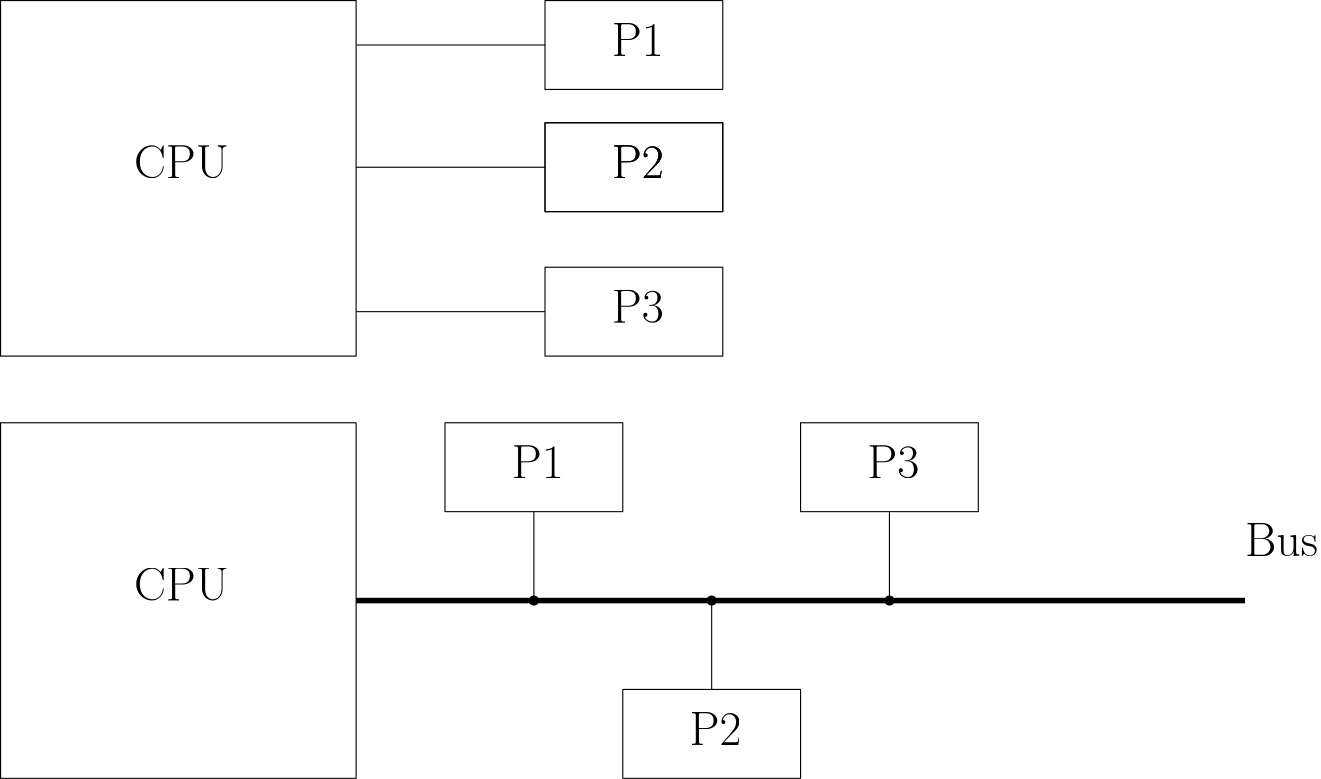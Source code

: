 <?xml version="1.0"?>
<!DOCTYPE ipe SYSTEM "ipe.dtd">
<ipe version="70107" creator="Ipe 7.1.8">
<info created="D:20150928094028" modified="D:20150928094028"/>
<ipestyle name="basic">
<symbol name="arrow/arc(spx)">
<path stroke="sym-stroke" fill="sym-stroke" pen="sym-pen">
0 0 m
-1 0.333 l
-1 -0.333 l
h
</path>
</symbol>
<symbol name="arrow/farc(spx)">
<path stroke="sym-stroke" fill="white" pen="sym-pen">
0 0 m
-1 0.333 l
-1 -0.333 l
h
</path>
</symbol>
<symbol name="arrow/ptarc(spx)">
<path stroke="sym-stroke" fill="sym-stroke" pen="sym-pen">
0 0 m
-1 0.333 l
-0.8 0 l
-1 -0.333 l
h
</path>
</symbol>
<symbol name="arrow/fptarc(spx)">
<path stroke="sym-stroke" fill="white" pen="sym-pen">
0 0 m
-1 0.333 l
-0.8 0 l
-1 -0.333 l
h
</path>
</symbol>
<symbol name="mark/circle(sx)" transformations="translations">
<path fill="sym-stroke">
0.6 0 0 0.6 0 0 e
0.4 0 0 0.4 0 0 e
</path>
</symbol>
<symbol name="mark/disk(sx)" transformations="translations">
<path fill="sym-stroke">
0.6 0 0 0.6 0 0 e
</path>
</symbol>
<symbol name="mark/fdisk(sfx)" transformations="translations">
<group>
<path fill="sym-fill">
0.5 0 0 0.5 0 0 e
</path>
<path fill="sym-stroke" fillrule="eofill">
0.6 0 0 0.6 0 0 e
0.4 0 0 0.4 0 0 e
</path>
</group>
</symbol>
<symbol name="mark/box(sx)" transformations="translations">
<path fill="sym-stroke" fillrule="eofill">
-0.6 -0.6 m
0.6 -0.6 l
0.6 0.6 l
-0.6 0.6 l
h
-0.4 -0.4 m
0.4 -0.4 l
0.4 0.4 l
-0.4 0.4 l
h
</path>
</symbol>
<symbol name="mark/square(sx)" transformations="translations">
<path fill="sym-stroke">
-0.6 -0.6 m
0.6 -0.6 l
0.6 0.6 l
-0.6 0.6 l
h
</path>
</symbol>
<symbol name="mark/fsquare(sfx)" transformations="translations">
<group>
<path fill="sym-fill">
-0.5 -0.5 m
0.5 -0.5 l
0.5 0.5 l
-0.5 0.5 l
h
</path>
<path fill="sym-stroke" fillrule="eofill">
-0.6 -0.6 m
0.6 -0.6 l
0.6 0.6 l
-0.6 0.6 l
h
-0.4 -0.4 m
0.4 -0.4 l
0.4 0.4 l
-0.4 0.4 l
h
</path>
</group>
</symbol>
<symbol name="mark/cross(sx)" transformations="translations">
<group>
<path fill="sym-stroke">
-0.43 -0.57 m
0.57 0.43 l
0.43 0.57 l
-0.57 -0.43 l
h
</path>
<path fill="sym-stroke">
-0.43 0.57 m
0.57 -0.43 l
0.43 -0.57 l
-0.57 0.43 l
h
</path>
</group>
</symbol>
<symbol name="arrow/fnormal(spx)">
<path stroke="sym-stroke" fill="white" pen="sym-pen">
0 0 m
-1 0.333 l
-1 -0.333 l
h
</path>
</symbol>
<symbol name="arrow/pointed(spx)">
<path stroke="sym-stroke" fill="sym-stroke" pen="sym-pen">
0 0 m
-1 0.333 l
-0.8 0 l
-1 -0.333 l
h
</path>
</symbol>
<symbol name="arrow/fpointed(spx)">
<path stroke="sym-stroke" fill="white" pen="sym-pen">
0 0 m
-1 0.333 l
-0.8 0 l
-1 -0.333 l
h
</path>
</symbol>
<symbol name="arrow/linear(spx)">
<path stroke="sym-stroke" pen="sym-pen">
-1 0.333 m
0 0 l
-1 -0.333 l
</path>
</symbol>
<symbol name="arrow/fdouble(spx)">
<path stroke="sym-stroke" fill="white" pen="sym-pen">
0 0 m
-1 0.333 l
-1 -0.333 l
h
-1 0 m
-2 0.333 l
-2 -0.333 l
h
</path>
</symbol>
<symbol name="arrow/double(spx)">
<path stroke="sym-stroke" fill="sym-stroke" pen="sym-pen">
0 0 m
-1 0.333 l
-1 -0.333 l
h
-1 0 m
-2 0.333 l
-2 -0.333 l
h
</path>
</symbol>
<pen name="heavier" value="0.8"/>
<pen name="fat" value="1.2"/>
<pen name="ultrafat" value="2"/>
<symbolsize name="large" value="5"/>
<symbolsize name="small" value="2"/>
<symbolsize name="tiny" value="1.1"/>
<arrowsize name="large" value="10"/>
<arrowsize name="small" value="5"/>
<arrowsize name="tiny" value="3"/>
<color name="red" value="1 0 0"/>
<color name="green" value="0 1 0"/>
<color name="blue" value="0 0 1"/>
<color name="yellow" value="1 1 0"/>
<color name="orange" value="1 0.647 0"/>
<color name="gold" value="1 0.843 0"/>
<color name="purple" value="0.627 0.125 0.941"/>
<color name="gray" value="0.745"/>
<color name="brown" value="0.647 0.165 0.165"/>
<color name="navy" value="0 0 0.502"/>
<color name="pink" value="1 0.753 0.796"/>
<color name="seagreen" value="0.18 0.545 0.341"/>
<color name="turquoise" value="0.251 0.878 0.816"/>
<color name="violet" value="0.933 0.51 0.933"/>
<color name="darkblue" value="0 0 0.545"/>
<color name="darkcyan" value="0 0.545 0.545"/>
<color name="darkgray" value="0.663"/>
<color name="darkgreen" value="0 0.392 0"/>
<color name="darkmagenta" value="0.545 0 0.545"/>
<color name="darkorange" value="1 0.549 0"/>
<color name="darkred" value="0.545 0 0"/>
<color name="lightblue" value="0.678 0.847 0.902"/>
<color name="lightcyan" value="0.878 1 1"/>
<color name="lightgray" value="0.827"/>
<color name="lightgreen" value="0.565 0.933 0.565"/>
<color name="lightyellow" value="1 1 0.878"/>
<dashstyle name="dashed" value="[4] 0"/>
<dashstyle name="dotted" value="[1 3] 0"/>
<dashstyle name="dash dotted" value="[4 2 1 2] 0"/>
<dashstyle name="dash dot dotted" value="[4 2 1 2 1 2] 0"/>
<textsize name="large" value="\large"/>
<textsize name="Large" value="\Large"/>
<textsize name="LARGE" value="\LARGE"/>
<textsize name="huge" value="\huge"/>
<textsize name="Huge" value="\Huge"/>
<textsize name="small" value="\small"/>
<textsize name="footnote" value="\footnotesize"/>
<textsize name="tiny" value="\tiny"/>
<textstyle name="center" begin="\begin{center}" end="\end{center}"/>
<textstyle name="itemize" begin="\begin{itemize}" end="\end{itemize}"/>
<textstyle name="item" begin="\begin{itemize}\item{}" end="\end{itemize}"/>
<gridsize name="4 pts" value="4"/>
<gridsize name="8 pts (~3 mm)" value="8"/>
<gridsize name="16 pts (~6 mm)" value="16"/>
<gridsize name="32 pts (~12 mm)" value="32"/>
<gridsize name="10 pts (~3.5 mm)" value="10"/>
<gridsize name="20 pts (~7 mm)" value="20"/>
<gridsize name="14 pts (~5 mm)" value="14"/>
<gridsize name="28 pts (~10 mm)" value="28"/>
<gridsize name="56 pts (~20 mm)" value="56"/>
<anglesize name="90 deg" value="90"/>
<anglesize name="60 deg" value="60"/>
<anglesize name="45 deg" value="45"/>
<anglesize name="30 deg" value="30"/>
<anglesize name="22.5 deg" value="22.5"/>
<tiling name="falling" angle="-60" step="4" width="1"/>
<tiling name="rising" angle="30" step="4" width="1"/>
</ipestyle>
<page>
<layer name="alpha"/>
<view layers="alpha" active="alpha"/>
<path layer="alpha" matrix="1 0 0 1 0 -200" stroke="black">
64 768 m
64 640 l
192 640 l
192 768 l
h
</path>
<text matrix="1 0 0 1 16 -200" transformations="translations" pos="96 704" stroke="black" type="label" width="34.244" height="11.761" depth="0" valign="baseline" size="LARGE">CPU</text>
<path matrix="1 0 0 1 0 -200" stroke="black" pen="ultrafat">
192 704 m
512 704 l
</path>
<path matrix="1 0 0 1 0 -200" stroke="black">
256 704 m
256 736 l
</path>
<path matrix="1 0 0 1 0 -200" stroke="black">
320 704 m
320 672 l
</path>
<path matrix="1 0 0 1 0 -200" stroke="black">
384 704 m
384 736 l
</path>
<text matrix="1 0 0 1 0 -200" transformations="translations" pos="512 720" stroke="black" type="label" width="26.246" height="11.761" depth="0" valign="baseline" size="LARGE">Bus</text>
<use matrix="1 0 0 1 0 -200" name="mark/disk(sx)" pos="256 704" size="normal" stroke="black"/>
<use matrix="1 0 0 1 0 -200" name="mark/disk(sx)" pos="320 704" size="normal" stroke="black"/>
<use matrix="1 0 0 1 0 -200" name="mark/disk(sx)" pos="384 704" size="normal" stroke="black"/>
<path matrix="1 0 0 1 0 -200" stroke="black">
224 768 m
224 736 l
288 736 l
288 768 l
h
</path>
<text matrix="1 0 0 1 8 -204" transformations="translations" pos="240 752" stroke="black" type="label" width="18.71" height="11.761" depth="0" valign="baseline" size="LARGE">P1</text>
<path matrix="1 0 0 1 128 -200" stroke="black">
224 768 m
224 736 l
288 736 l
288 768 l
h
</path>
<text matrix="1 0 0 1 136 -204" transformations="translations" pos="240 752" stroke="black" type="label" width="18.71" height="11.761" depth="0" valign="baseline" size="LARGE">P3</text>
<path matrix="1 0 0 1 64 -296" stroke="black">
224 768 m
224 736 l
288 736 l
288 768 l
h
</path>
<text matrix="1 0 0 1 72 -300" transformations="translations" pos="240 752" stroke="black" type="label" width="18.71" height="11.761" depth="0" valign="baseline" size="LARGE">P2</text>
<path matrix="1 0 0 1 0 -48" stroke="black">
64 768 m
64 640 l
192 640 l
192 768 l
h
</path>
<text matrix="1 0 0 1 16 -48" transformations="translations" pos="96 704" stroke="black" type="label" valign="baseline" size="LARGE">CPU</text>
<path matrix="1 0 0 1 36 -48" stroke="black">
224 768 m
224 736 l
288 736 l
288 768 l
h
</path>
<text matrix="1 0 0 1 44 -52" transformations="translations" pos="240 752" stroke="black" type="label" valign="baseline" size="LARGE">P1</text>
<path matrix="1 0 0 1 36 -92" stroke="black">
224 768 m
224 736 l
288 736 l
288 768 l
h
</path>
<text matrix="1 0 0 1 44 -96" transformations="translations" pos="240 752" stroke="black" type="label" valign="baseline" size="LARGE">P2</text>
<path matrix="1 0 0 1 36 -92" stroke="black">
224 768 m
224 736 l
288 736 l
288 768 l
h
</path>
<text matrix="1 0 0 1 44 -96" transformations="translations" pos="240 752" stroke="black" type="label" valign="baseline" size="LARGE">P2</text>
<path matrix="1 0 0 1 36 -144" stroke="black">
224 768 m
224 736 l
288 736 l
288 768 l
h
</path>
<text matrix="1 0 0 1 44 -148" transformations="translations" pos="240 752" stroke="black" type="label" valign="baseline" size="LARGE">P3</text>
<path stroke="black">
192 704 m
260 704 l
</path>
<path stroke="black">
260 660 m
192 660 l
</path>
<path stroke="black">
260 608 m
192 608 l
</path>
</page>
</ipe>
